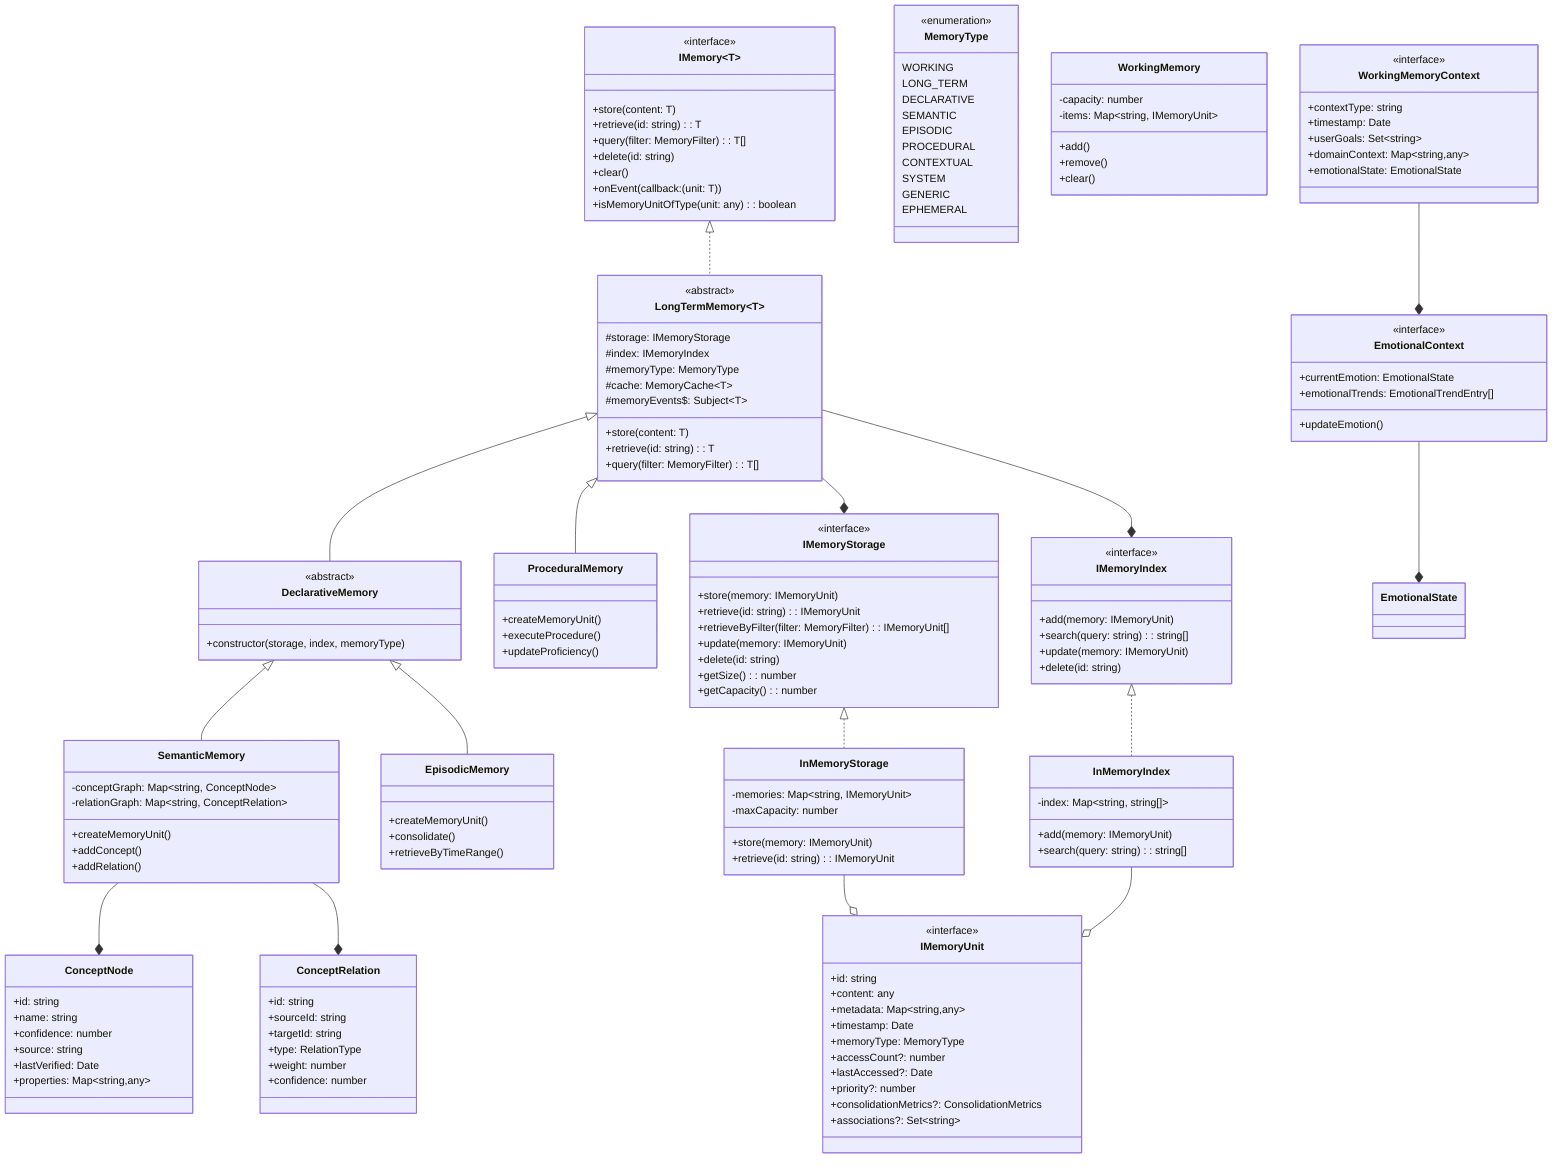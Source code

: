 classDiagram
    %% Base Memory Interfaces and Classes
    class IMemoryUnit {
        <<interface>>
        +id: string
        +content: any
        +metadata: Map~string,any~
        +timestamp: Date
        +memoryType: MemoryType
        +accessCount?: number
        +lastAccessed?: Date
        +priority?: number
        +consolidationMetrics?: ConsolidationMetrics
        +associations?: Set~string~
    }

    class IMemory~T~ {
        <<interface>>
        +store(content: T)
        +retrieve(id: string): T
        +query(filter: MemoryFilter): T[]
        +delete(id: string)
        +clear()
        +onEvent(callback: (unit: T))
        +isMemoryUnitOfType(unit: any): boolean
    }

    class LongTermMemory~T~ {
        <<abstract>>
        #storage: IMemoryStorage
        #index: IMemoryIndex
        #memoryType: MemoryType
        #cache: MemoryCache~T~
        #memoryEvents$: Subject~T~
        +store(content: T)
        +retrieve(id: string): T
        +query(filter: MemoryFilter): T[]
    }

    class DeclarativeMemory {
        <<abstract>>
        +constructor(storage, index, memoryType)
    }

    %% Memory Types
    class MemoryType {
        <<enumeration>>
        WORKING
        LONG_TERM
        DECLARATIVE
        SEMANTIC
        EPISODIC
        PROCEDURAL
        CONTEXTUAL
        SYSTEM
        GENERIC
        EPHEMERAL
    }

    %% Memory Storage
    class IMemoryStorage {
        <<interface>>
        +store(memory: IMemoryUnit)
        +retrieve(id: string): IMemoryUnit
        +retrieveByFilter(filter: MemoryFilter): IMemoryUnit[]
        +update(memory: IMemoryUnit)
        +delete(id: string)
        +getSize(): number
        +getCapacity(): number
    }

    class IMemoryIndex {
        <<interface>>
        +add(memory: IMemoryUnit)
        +search(query: string): string[]
        +update(memory: IMemoryUnit)
        +delete(id: string)
    }

    class InMemoryStorage {
        -memories: Map~string, IMemoryUnit~
        -maxCapacity: number
        +store(memory: IMemoryUnit)
        +retrieve(id: string): IMemoryUnit
    }

    class InMemoryIndex {
        -index: Map~string, string[]~
        +add(memory: IMemoryUnit)
        +search(query: string): string[]
    }

    %% Memory Module Implementations
    class SemanticMemory {
        -conceptGraph: Map~string, ConceptNode~
        -relationGraph: Map~string, ConceptRelation~
        +createMemoryUnit()
        +addConcept()
        +addRelation()
    }

    class EpisodicMemory {
        +createMemoryUnit()
        +consolidate()
        +retrieveByTimeRange()
    }

    class ProceduralMemory {
        +createMemoryUnit()
        +executeProcedure()
        +updateProficiency()
    }

    class WorkingMemory {
        -capacity: number
        -items: Map~string, IMemoryUnit~
        +add()
        +remove()
        +clear()
    }

    %% Context Classes
    class WorkingMemoryContext {
        <<interface>>
        +contextType: string
        +timestamp: Date
        +userGoals: Set~string~
        +domainContext: Map~string,any~
        +emotionalState: EmotionalState
    }

    class EmotionalContext {
        <<interface>>
        +currentEmotion: EmotionalState
        +emotionalTrends: EmotionalTrendEntry[]
        +updateEmotion()
    }

    %% Memory Content Types
    class ConceptNode {
        +id: string
        +name: string
        +confidence: number
        +source: string
        +lastVerified: Date
        +properties: Map~string,any~
    }

    class ConceptRelation {
        +id: string
        +sourceId: string
        +targetId: string
        +type: RelationType
        +weight: number
        +confidence: number
    }

    %% Relationships
    IMemory <|.. LongTermMemory
    LongTermMemory <|-- DeclarativeMemory
    DeclarativeMemory <|-- SemanticMemory
    DeclarativeMemory <|-- EpisodicMemory
    LongTermMemory <|-- ProceduralMemory
    
    IMemoryStorage <|.. InMemoryStorage
    IMemoryIndex <|.. InMemoryIndex
    
    LongTermMemory --* IMemoryStorage
    LongTermMemory --* IMemoryIndex
    
    SemanticMemory --* ConceptNode
    SemanticMemory --* ConceptRelation
    
    WorkingMemoryContext --* EmotionalContext
    EmotionalContext --* EmotionalState

    %% Storage Relationships
    InMemoryStorage --o IMemoryUnit
    InMemoryIndex --o IMemoryUnit